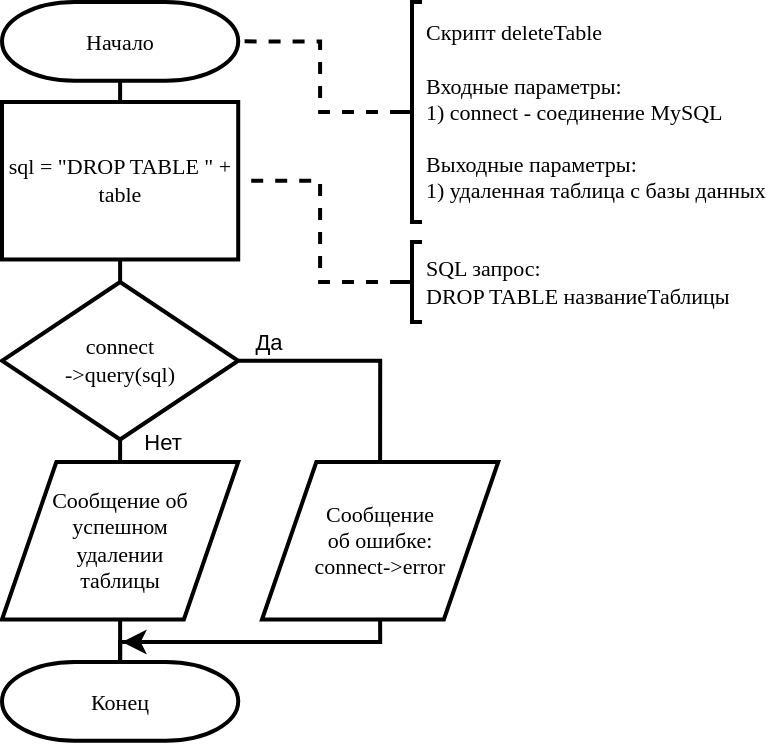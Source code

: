 <mxfile version="13.9.9" type="device"><diagram id="bwOMhzgR-7RtIbfkMJXv" name="Page-1"><mxGraphModel dx="723" dy="377" grid="1" gridSize="10" guides="1" tooltips="1" connect="1" arrows="1" fold="1" page="1" pageScale="1" pageWidth="827" pageHeight="1169" math="0" shadow="0"><root><mxCell id="0"/><mxCell id="1" parent="0"/><mxCell id="L1x63A9M-7CNYEqn4iDP-8" style="edgeStyle=orthogonalEdgeStyle;rounded=0;orthogonalLoop=1;jettySize=auto;html=1;exitX=0.5;exitY=1;exitDx=0;exitDy=0;exitPerimeter=0;entryX=0.5;entryY=0;entryDx=0;entryDy=0;strokeWidth=2;endArrow=none;endFill=0;fontSize=11;" edge="1" parent="1" source="L1x63A9M-7CNYEqn4iDP-1" target="L1x63A9M-7CNYEqn4iDP-3"><mxGeometry relative="1" as="geometry"/></mxCell><mxCell id="L1x63A9M-7CNYEqn4iDP-1" value="Начало" style="strokeWidth=2;html=1;shape=mxgraph.flowchart.terminator;whiteSpace=wrap;rounded=0;fontFamily=Times New Roman;fontSize=11;" vertex="1" parent="1"><mxGeometry x="40" y="40" width="118.11" height="39.37" as="geometry"/></mxCell><mxCell id="L1x63A9M-7CNYEqn4iDP-10" style="edgeStyle=orthogonalEdgeStyle;rounded=0;orthogonalLoop=1;jettySize=auto;html=1;exitX=0.5;exitY=1;exitDx=0;exitDy=0;exitPerimeter=0;entryX=0.5;entryY=0;entryDx=0;entryDy=0;endArrow=none;endFill=0;strokeWidth=2;fontSize=11;" edge="1" parent="1" source="L1x63A9M-7CNYEqn4iDP-2" target="L1x63A9M-7CNYEqn4iDP-4"><mxGeometry relative="1" as="geometry"/></mxCell><mxCell id="L1x63A9M-7CNYEqn4iDP-11" style="edgeStyle=orthogonalEdgeStyle;rounded=0;orthogonalLoop=1;jettySize=auto;html=1;exitX=1;exitY=0.5;exitDx=0;exitDy=0;exitPerimeter=0;entryX=0.5;entryY=0;entryDx=0;entryDy=0;endArrow=none;endFill=0;strokeWidth=2;fontSize=11;" edge="1" parent="1" source="L1x63A9M-7CNYEqn4iDP-2" target="L1x63A9M-7CNYEqn4iDP-5"><mxGeometry relative="1" as="geometry"/></mxCell><mxCell id="L1x63A9M-7CNYEqn4iDP-2" value="connect&lt;br style=&quot;font-size: 11px;&quot;&gt;-&amp;gt;query(sql)" style="strokeWidth=2;html=1;shape=mxgraph.flowchart.decision;whiteSpace=wrap;rounded=0;fontFamily=Times New Roman;fontSize=11;" vertex="1" parent="1"><mxGeometry x="40" y="180" width="118.11" height="78.74" as="geometry"/></mxCell><mxCell id="L1x63A9M-7CNYEqn4iDP-9" style="edgeStyle=orthogonalEdgeStyle;rounded=0;orthogonalLoop=1;jettySize=auto;html=1;exitX=0.5;exitY=1;exitDx=0;exitDy=0;entryX=0.5;entryY=0;entryDx=0;entryDy=0;entryPerimeter=0;endArrow=none;endFill=0;strokeWidth=2;fontSize=11;" edge="1" parent="1" source="L1x63A9M-7CNYEqn4iDP-3" target="L1x63A9M-7CNYEqn4iDP-2"><mxGeometry relative="1" as="geometry"/></mxCell><mxCell id="L1x63A9M-7CNYEqn4iDP-3" value="sql = &quot;DROP TABLE &quot; + table" style="rounded=0;whiteSpace=wrap;html=1;absoluteArcSize=1;arcSize=14;strokeWidth=2;fontFamily=Times New Roman;fontSize=11;" vertex="1" parent="1"><mxGeometry x="40" y="90" width="118.11" height="78.74" as="geometry"/></mxCell><mxCell id="L1x63A9M-7CNYEqn4iDP-12" style="edgeStyle=orthogonalEdgeStyle;rounded=0;orthogonalLoop=1;jettySize=auto;html=1;exitX=0.5;exitY=1;exitDx=0;exitDy=0;entryX=0.5;entryY=0;entryDx=0;entryDy=0;entryPerimeter=0;endArrow=none;endFill=0;strokeWidth=2;fontSize=11;" edge="1" parent="1" source="L1x63A9M-7CNYEqn4iDP-4" target="L1x63A9M-7CNYEqn4iDP-7"><mxGeometry relative="1" as="geometry"/></mxCell><mxCell id="L1x63A9M-7CNYEqn4iDP-4" value="Сообщение об успешном&lt;br style=&quot;font-size: 11px;&quot;&gt;удалении&lt;br style=&quot;font-size: 11px;&quot;&gt;таблицы" style="shape=parallelogram;html=1;strokeWidth=2;perimeter=parallelogramPerimeter;whiteSpace=wrap;rounded=0;arcSize=12;size=0.23;fontFamily=Times New Roman;fontSize=11;" vertex="1" parent="1"><mxGeometry x="40" y="270" width="118.11" height="78.74" as="geometry"/></mxCell><mxCell id="L1x63A9M-7CNYEqn4iDP-14" style="edgeStyle=orthogonalEdgeStyle;rounded=0;orthogonalLoop=1;jettySize=auto;html=1;exitX=0.5;exitY=1;exitDx=0;exitDy=0;entryX=0.5;entryY=0;entryDx=0;entryDy=0;entryPerimeter=0;endArrow=none;endFill=0;strokeWidth=2;fontSize=11;" edge="1" parent="1" source="L1x63A9M-7CNYEqn4iDP-5" target="L1x63A9M-7CNYEqn4iDP-7"><mxGeometry relative="1" as="geometry"><Array as="points"><mxPoint x="229" y="360"/><mxPoint x="99" y="360"/></Array></mxGeometry></mxCell><mxCell id="L1x63A9M-7CNYEqn4iDP-5" value="Сообщение&lt;br style=&quot;font-size: 11px;&quot;&gt;об ошибке:&lt;br style=&quot;font-size: 11px;&quot;&gt;connect-&amp;gt;error" style="shape=parallelogram;html=1;strokeWidth=2;perimeter=parallelogramPerimeter;whiteSpace=wrap;rounded=0;arcSize=12;size=0.23;fontFamily=Times New Roman;fontSize=11;" vertex="1" parent="1"><mxGeometry x="170" y="270" width="118.11" height="78.74" as="geometry"/></mxCell><mxCell id="L1x63A9M-7CNYEqn4iDP-7" value="Конец" style="strokeWidth=2;html=1;shape=mxgraph.flowchart.terminator;whiteSpace=wrap;rounded=0;fontFamily=Times New Roman;fontSize=11;" vertex="1" parent="1"><mxGeometry x="40.0" y="370" width="118.11" height="39.37" as="geometry"/></mxCell><mxCell id="L1x63A9M-7CNYEqn4iDP-15" value="" style="endArrow=classic;html=1;fontFamily=Times New Roman;fontSize=11;strokeWidth=2;" edge="1" parent="1"><mxGeometry width="50" height="50" relative="1" as="geometry"><mxPoint x="200" y="360" as="sourcePoint"/><mxPoint x="100" y="360" as="targetPoint"/></mxGeometry></mxCell><mxCell id="L1x63A9M-7CNYEqn4iDP-16" value="Да" style="text;html=1;align=center;verticalAlign=middle;resizable=0;points=[];autosize=1;fontSize=11;" vertex="1" parent="1"><mxGeometry x="158.11" y="200" width="30" height="20" as="geometry"/></mxCell><mxCell id="L1x63A9M-7CNYEqn4iDP-17" value="Нет" style="text;html=1;align=center;verticalAlign=middle;resizable=0;points=[];autosize=1;fontSize=11;" vertex="1" parent="1"><mxGeometry x="105" y="250" width="30" height="20" as="geometry"/></mxCell><mxCell id="L1x63A9M-7CNYEqn4iDP-19" style="edgeStyle=orthogonalEdgeStyle;rounded=0;orthogonalLoop=1;jettySize=auto;html=1;exitX=0;exitY=0.5;exitDx=0;exitDy=0;exitPerimeter=0;entryX=1;entryY=0.5;entryDx=0;entryDy=0;endArrow=none;endFill=0;strokeWidth=2;dashed=1;fontSize=11;" edge="1" parent="1" source="L1x63A9M-7CNYEqn4iDP-18" target="L1x63A9M-7CNYEqn4iDP-3"><mxGeometry relative="1" as="geometry"/></mxCell><mxCell id="L1x63A9M-7CNYEqn4iDP-18" value="SQL запрос:&lt;br style=&quot;font-size: 11px;&quot;&gt;DROP TABLE названиеТаблицы" style="strokeWidth=2;html=1;shape=mxgraph.flowchart.annotation_2;align=left;labelPosition=right;pointerEvents=1;rounded=0;fontFamily=Times New Roman;fontSize=11;" vertex="1" parent="1"><mxGeometry x="240" y="160" width="10" height="40" as="geometry"/></mxCell><mxCell id="L1x63A9M-7CNYEqn4iDP-21" style="edgeStyle=orthogonalEdgeStyle;rounded=0;orthogonalLoop=1;jettySize=auto;html=1;exitX=0;exitY=0.5;exitDx=0;exitDy=0;exitPerimeter=0;entryX=1;entryY=0.5;entryDx=0;entryDy=0;entryPerimeter=0;dashed=1;endArrow=none;endFill=0;strokeWidth=2;fontSize=11;" edge="1" parent="1" source="L1x63A9M-7CNYEqn4iDP-20" target="L1x63A9M-7CNYEqn4iDP-1"><mxGeometry relative="1" as="geometry"/></mxCell><mxCell id="L1x63A9M-7CNYEqn4iDP-20" value="Скрипт deleteTable&lt;br style=&quot;font-size: 11px;&quot;&gt;&lt;br style=&quot;font-size: 11px;&quot;&gt;Входные параметры:&lt;br style=&quot;font-size: 11px;&quot;&gt;1) connect - соединение MySQL&lt;br style=&quot;font-size: 11px;&quot;&gt;&lt;br style=&quot;font-size: 11px;&quot;&gt;Выходные параметры:&lt;br style=&quot;font-size: 11px;&quot;&gt;1) удаленная таблица с базы данных" style="strokeWidth=2;html=1;shape=mxgraph.flowchart.annotation_2;align=left;labelPosition=right;pointerEvents=1;rounded=0;fontFamily=Times New Roman;fontSize=11;" vertex="1" parent="1"><mxGeometry x="240" y="40" width="10" height="110" as="geometry"/></mxCell></root></mxGraphModel></diagram></mxfile>